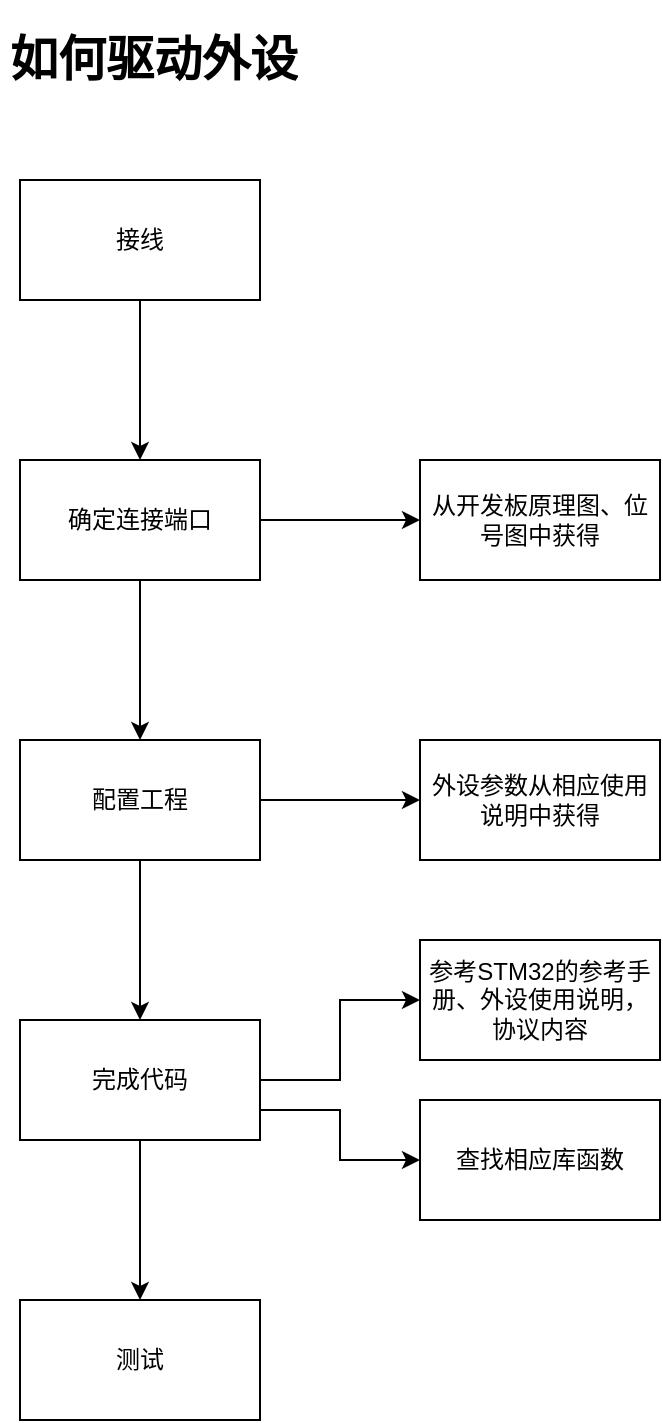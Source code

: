 <mxfile version="20.3.0" type="device"><diagram id="NxAZzkAClKzD8OGpBNLH" name="第 1 页"><mxGraphModel dx="878" dy="522" grid="1" gridSize="10" guides="1" tooltips="1" connect="1" arrows="1" fold="1" page="1" pageScale="1" pageWidth="827" pageHeight="1169" math="0" shadow="0"><root><mxCell id="0"/><mxCell id="1" parent="0"/><mxCell id="vWCsmdWxMp4aNIJPGyYL-17" value="&lt;h1&gt;如何驱动外设&lt;/h1&gt;" style="text;html=1;strokeColor=none;fillColor=none;spacing=5;spacingTop=-20;whiteSpace=wrap;overflow=hidden;rounded=0;" vertex="1" parent="1"><mxGeometry x="50" y="70" width="190" height="120" as="geometry"/></mxCell><mxCell id="vWCsmdWxMp4aNIJPGyYL-20" value="" style="edgeStyle=orthogonalEdgeStyle;rounded=0;orthogonalLoop=1;jettySize=auto;html=1;" edge="1" parent="1" source="vWCsmdWxMp4aNIJPGyYL-18" target="vWCsmdWxMp4aNIJPGyYL-19"><mxGeometry relative="1" as="geometry"/></mxCell><mxCell id="vWCsmdWxMp4aNIJPGyYL-18" value="接线" style="rounded=0;whiteSpace=wrap;html=1;" vertex="1" parent="1"><mxGeometry x="60" y="150" width="120" height="60" as="geometry"/></mxCell><mxCell id="vWCsmdWxMp4aNIJPGyYL-22" value="" style="edgeStyle=orthogonalEdgeStyle;rounded=0;orthogonalLoop=1;jettySize=auto;html=1;" edge="1" parent="1" source="vWCsmdWxMp4aNIJPGyYL-19" target="vWCsmdWxMp4aNIJPGyYL-21"><mxGeometry relative="1" as="geometry"/></mxCell><mxCell id="vWCsmdWxMp4aNIJPGyYL-24" value="" style="edgeStyle=orthogonalEdgeStyle;rounded=0;orthogonalLoop=1;jettySize=auto;html=1;" edge="1" parent="1" source="vWCsmdWxMp4aNIJPGyYL-19" target="vWCsmdWxMp4aNIJPGyYL-23"><mxGeometry relative="1" as="geometry"/></mxCell><mxCell id="vWCsmdWxMp4aNIJPGyYL-19" value="确定连接端口" style="rounded=0;whiteSpace=wrap;html=1;" vertex="1" parent="1"><mxGeometry x="60" y="290" width="120" height="60" as="geometry"/></mxCell><mxCell id="vWCsmdWxMp4aNIJPGyYL-21" value="从开发板原理图、位号图中获得" style="whiteSpace=wrap;html=1;rounded=0;" vertex="1" parent="1"><mxGeometry x="260" y="290" width="120" height="60" as="geometry"/></mxCell><mxCell id="vWCsmdWxMp4aNIJPGyYL-26" value="" style="edgeStyle=orthogonalEdgeStyle;rounded=0;orthogonalLoop=1;jettySize=auto;html=1;" edge="1" parent="1" source="vWCsmdWxMp4aNIJPGyYL-23" target="vWCsmdWxMp4aNIJPGyYL-25"><mxGeometry relative="1" as="geometry"/></mxCell><mxCell id="vWCsmdWxMp4aNIJPGyYL-28" value="" style="edgeStyle=orthogonalEdgeStyle;rounded=0;orthogonalLoop=1;jettySize=auto;html=1;" edge="1" parent="1" source="vWCsmdWxMp4aNIJPGyYL-23" target="vWCsmdWxMp4aNIJPGyYL-27"><mxGeometry relative="1" as="geometry"/></mxCell><mxCell id="vWCsmdWxMp4aNIJPGyYL-23" value="配置工程" style="whiteSpace=wrap;html=1;rounded=0;" vertex="1" parent="1"><mxGeometry x="60" y="430" width="120" height="60" as="geometry"/></mxCell><mxCell id="vWCsmdWxMp4aNIJPGyYL-25" value="外设参数从相应使用说明中获得" style="whiteSpace=wrap;html=1;rounded=0;" vertex="1" parent="1"><mxGeometry x="260" y="430" width="120" height="60" as="geometry"/></mxCell><mxCell id="vWCsmdWxMp4aNIJPGyYL-30" value="" style="edgeStyle=orthogonalEdgeStyle;rounded=0;orthogonalLoop=1;jettySize=auto;html=1;" edge="1" parent="1" source="vWCsmdWxMp4aNIJPGyYL-27" target="vWCsmdWxMp4aNIJPGyYL-29"><mxGeometry relative="1" as="geometry"/></mxCell><mxCell id="vWCsmdWxMp4aNIJPGyYL-32" value="" style="edgeStyle=orthogonalEdgeStyle;rounded=0;orthogonalLoop=1;jettySize=auto;html=1;" edge="1" parent="1" source="vWCsmdWxMp4aNIJPGyYL-27" target="vWCsmdWxMp4aNIJPGyYL-31"><mxGeometry relative="1" as="geometry"/></mxCell><mxCell id="vWCsmdWxMp4aNIJPGyYL-34" style="edgeStyle=orthogonalEdgeStyle;rounded=0;orthogonalLoop=1;jettySize=auto;html=1;exitX=1;exitY=0.75;exitDx=0;exitDy=0;entryX=0;entryY=0.5;entryDx=0;entryDy=0;" edge="1" parent="1" source="vWCsmdWxMp4aNIJPGyYL-27" target="vWCsmdWxMp4aNIJPGyYL-33"><mxGeometry relative="1" as="geometry"/></mxCell><mxCell id="vWCsmdWxMp4aNIJPGyYL-27" value="完成代码" style="whiteSpace=wrap;html=1;rounded=0;" vertex="1" parent="1"><mxGeometry x="60" y="570" width="120" height="60" as="geometry"/></mxCell><mxCell id="vWCsmdWxMp4aNIJPGyYL-29" value="参考STM32的参考手册、外设使用说明，协议内容" style="whiteSpace=wrap;html=1;rounded=0;" vertex="1" parent="1"><mxGeometry x="260" y="530" width="120" height="60" as="geometry"/></mxCell><mxCell id="vWCsmdWxMp4aNIJPGyYL-31" value="测试" style="whiteSpace=wrap;html=1;rounded=0;" vertex="1" parent="1"><mxGeometry x="60" y="710" width="120" height="60" as="geometry"/></mxCell><mxCell id="vWCsmdWxMp4aNIJPGyYL-33" value="查找相应库函数" style="rounded=0;whiteSpace=wrap;html=1;" vertex="1" parent="1"><mxGeometry x="260" y="610" width="120" height="60" as="geometry"/></mxCell></root></mxGraphModel></diagram></mxfile>
